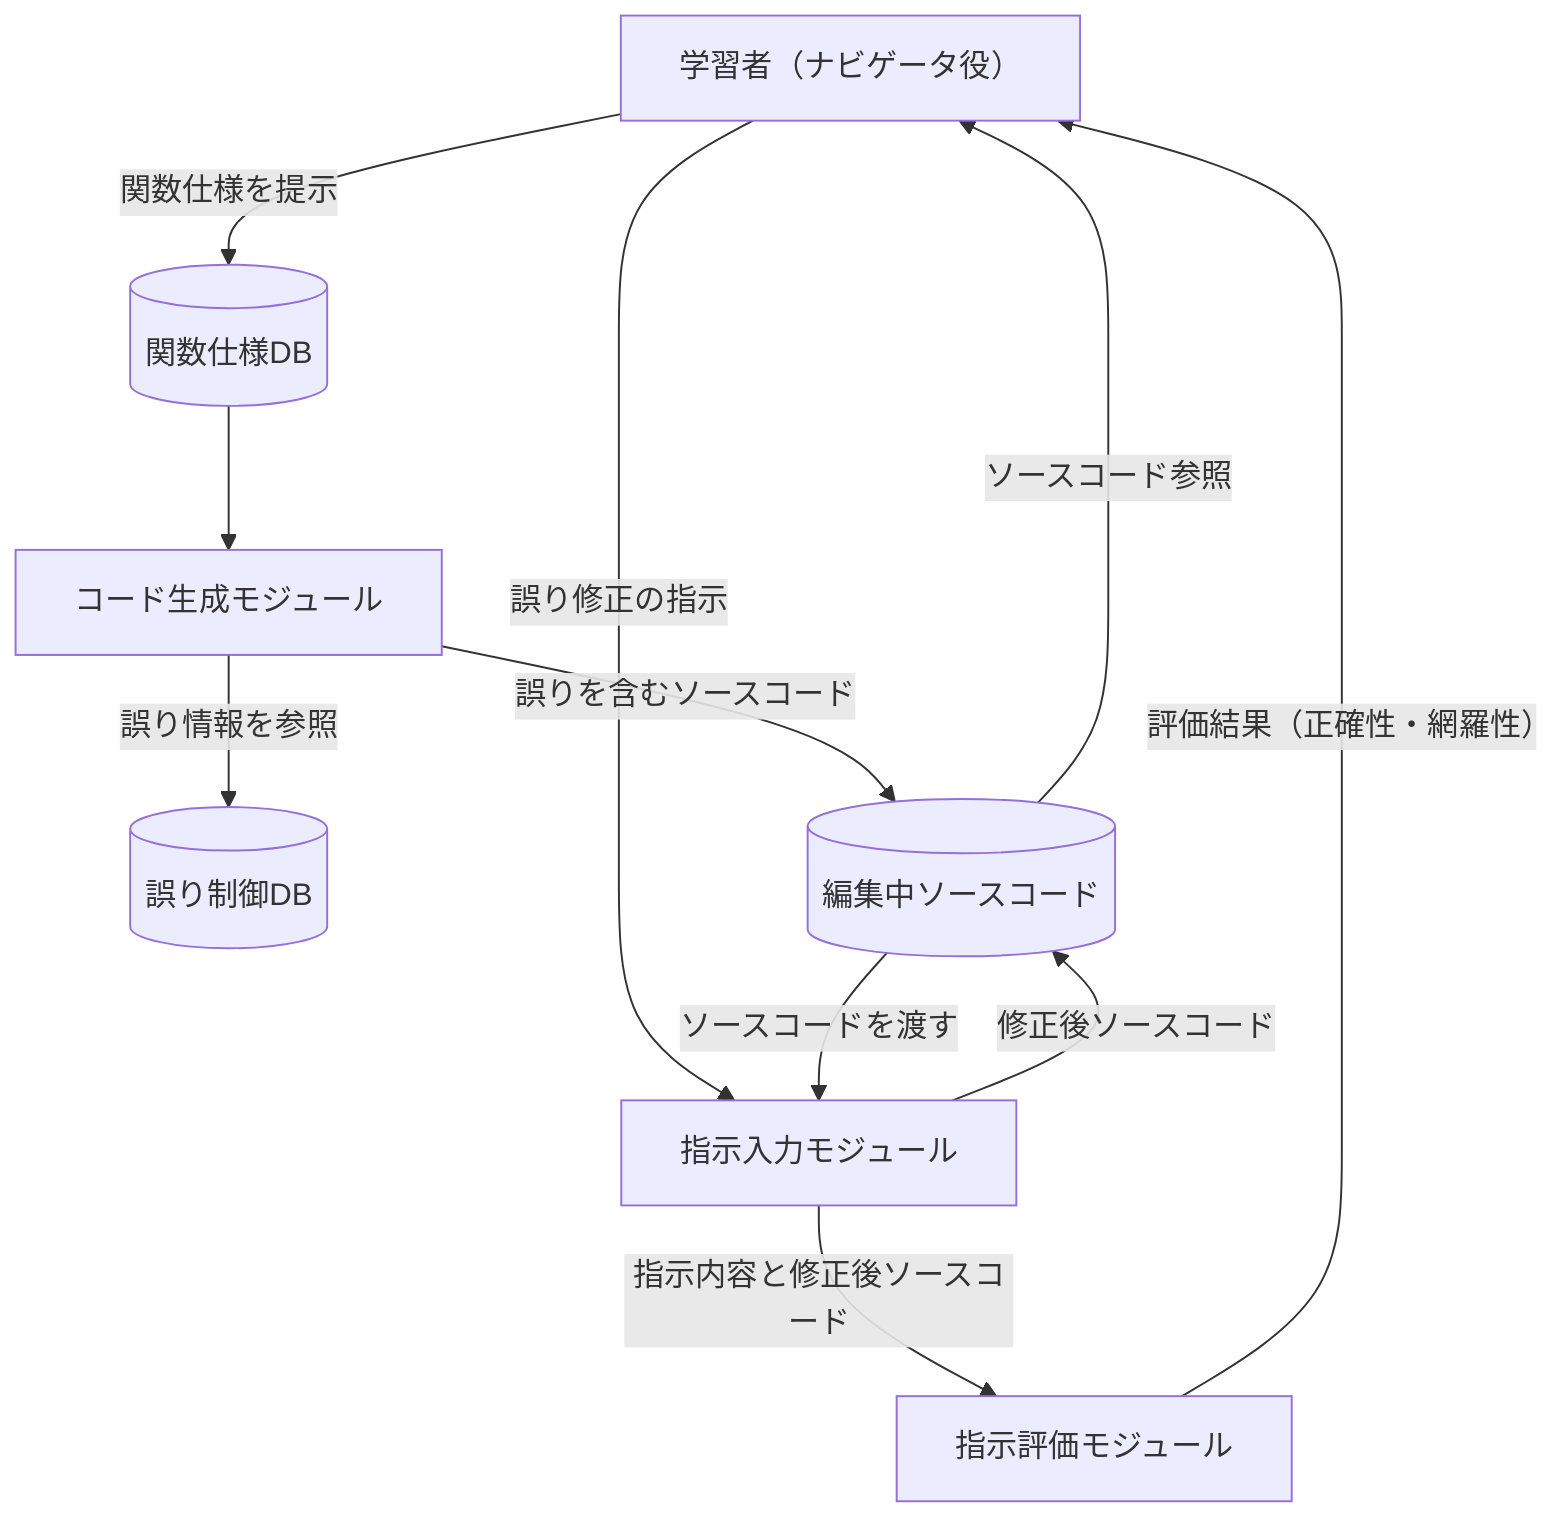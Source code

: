 graph TD
    %% 学習者
    A[学習者（ナビゲータ役）]

    %% 生成AIのモジュール
    B[コード生成モジュール]
    C[指示入力モジュール]
    D[指示評価モジュール]

    %% データベースや保持データ
    DB1[(関数仕様DB)]
    DB2[(誤り制御DB)]
    DB3[(編集中ソースコード)]

    %% フロー
    A -->|関数仕様を提示| DB1
    DB1 --> B
    B -->|誤りを含むソースコード| DB3
    DB3 -->|ソースコード参照| A

    %% 学習者の指示
    A -->|誤り修正の指示| C
    DB3 -->|ソースコードを渡す| C

    %% 修正処理
    C -->|修正後ソースコード| DB3
    C -->|指示内容と修正後ソースコード| D

    %% 評価
    D -->|評価結果（正確性・網羅性）| A

    %% 誤り制御
    B -->|誤り情報を参照| DB2
